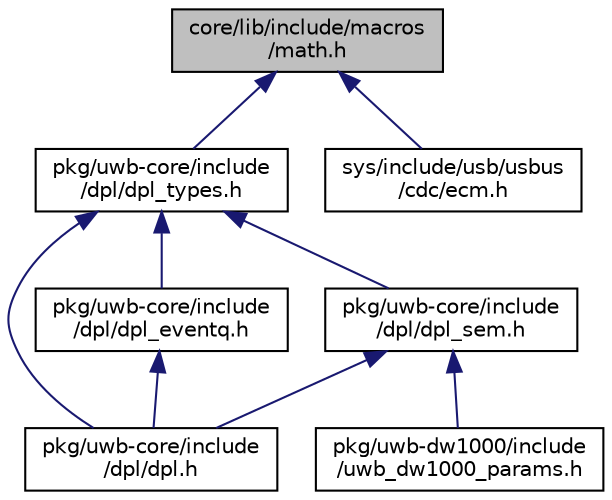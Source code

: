 digraph "core/lib/include/macros/math.h"
{
 // LATEX_PDF_SIZE
  edge [fontname="Helvetica",fontsize="10",labelfontname="Helvetica",labelfontsize="10"];
  node [fontname="Helvetica",fontsize="10",shape=record];
  Node1 [label="core/lib/include/macros\l/math.h",height=0.2,width=0.4,color="black", fillcolor="grey75", style="filled", fontcolor="black",tooltip="Math helper macros."];
  Node1 -> Node2 [dir="back",color="midnightblue",fontsize="10",style="solid",fontname="Helvetica"];
  Node2 [label="pkg/uwb-core/include\l/dpl/dpl_types.h",height=0.2,width=0.4,color="black", fillcolor="white", style="filled",URL="$dpl__types_8h.html",tooltip="uwb-core DPL (Decawave Porting Layer) types"];
  Node2 -> Node3 [dir="back",color="midnightblue",fontsize="10",style="solid",fontname="Helvetica"];
  Node3 [label="pkg/uwb-core/include\l/dpl/dpl.h",height=0.2,width=0.4,color="black", fillcolor="white", style="filled",URL="$dpl_8h.html",tooltip="Abstraction layer for RIOT adaption."];
  Node2 -> Node4 [dir="back",color="midnightblue",fontsize="10",style="solid",fontname="Helvetica"];
  Node4 [label="pkg/uwb-core/include\l/dpl/dpl_eventq.h",height=0.2,width=0.4,color="black", fillcolor="white", style="filled",URL="$dpl__eventq_8h.html",tooltip="uwb-core DPL (Decawave Porting Layer) event queue wrappers"];
  Node4 -> Node3 [dir="back",color="midnightblue",fontsize="10",style="solid",fontname="Helvetica"];
  Node2 -> Node5 [dir="back",color="midnightblue",fontsize="10",style="solid",fontname="Helvetica"];
  Node5 [label="pkg/uwb-core/include\l/dpl/dpl_sem.h",height=0.2,width=0.4,color="black", fillcolor="white", style="filled",URL="$dpl__sem_8h.html",tooltip="uwb-core DPL (Decawave Porting Layer) semapahore wrappers"];
  Node5 -> Node3 [dir="back",color="midnightblue",fontsize="10",style="solid",fontname="Helvetica"];
  Node5 -> Node6 [dir="back",color="midnightblue",fontsize="10",style="solid",fontname="Helvetica"];
  Node6 [label="pkg/uwb-dw1000/include\l/uwb_dw1000_params.h",height=0.2,width=0.4,color="black", fillcolor="white", style="filled",URL="$uwb__dw1000__params_8h.html",tooltip="Default configuration."];
  Node1 -> Node7 [dir="back",color="midnightblue",fontsize="10",style="solid",fontname="Helvetica"];
  Node7 [label="sys/include/usb/usbus\l/cdc/ecm.h",height=0.2,width=0.4,color="black", fillcolor="white", style="filled",URL="$ecm_8h.html",tooltip="Interface and definitions for USB CDC ECM type interfaces."];
}
